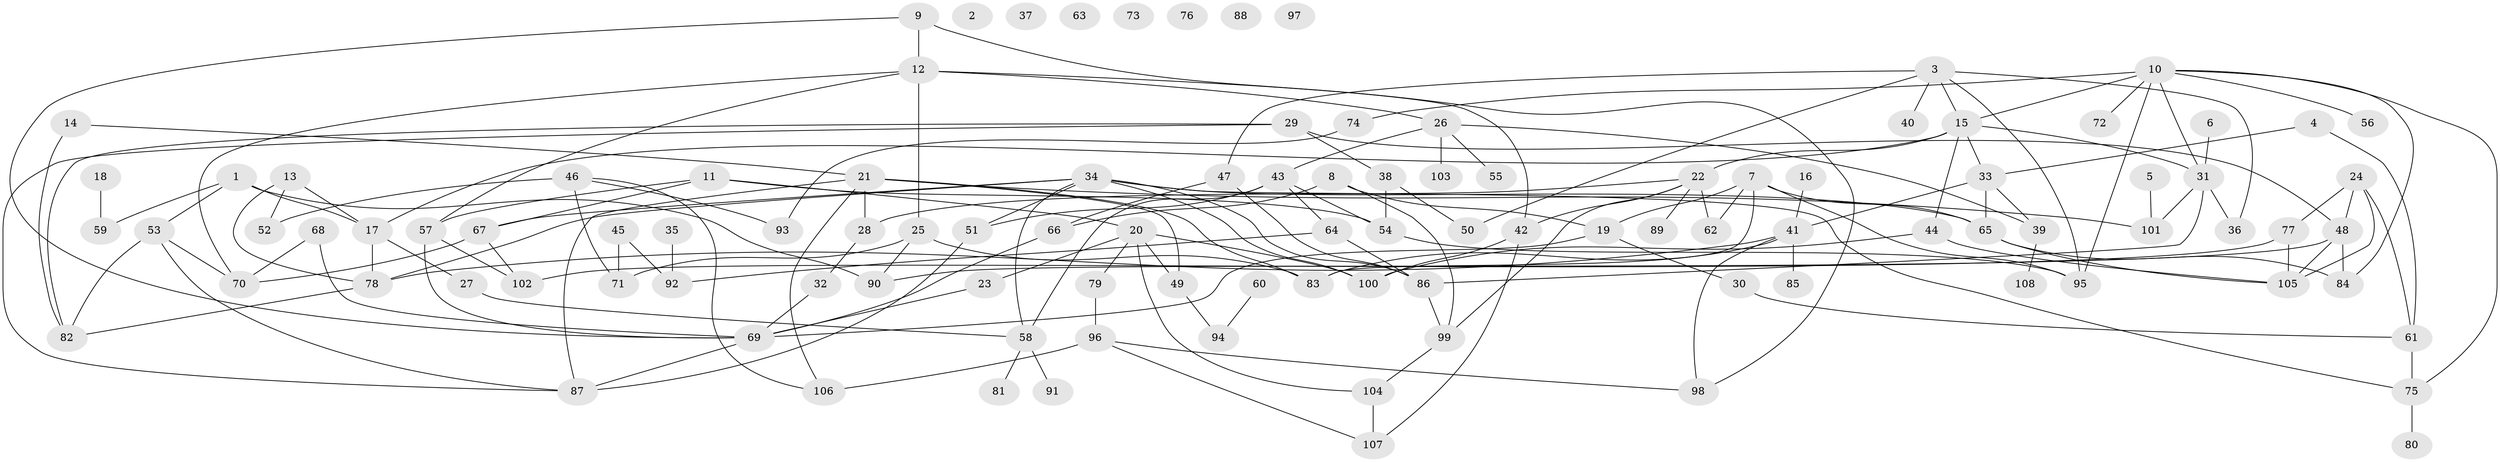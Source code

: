 // Generated by graph-tools (version 1.1) at 2025/25/03/09/25 03:25:24]
// undirected, 108 vertices, 169 edges
graph export_dot {
graph [start="1"]
  node [color=gray90,style=filled];
  1;
  2;
  3;
  4;
  5;
  6;
  7;
  8;
  9;
  10;
  11;
  12;
  13;
  14;
  15;
  16;
  17;
  18;
  19;
  20;
  21;
  22;
  23;
  24;
  25;
  26;
  27;
  28;
  29;
  30;
  31;
  32;
  33;
  34;
  35;
  36;
  37;
  38;
  39;
  40;
  41;
  42;
  43;
  44;
  45;
  46;
  47;
  48;
  49;
  50;
  51;
  52;
  53;
  54;
  55;
  56;
  57;
  58;
  59;
  60;
  61;
  62;
  63;
  64;
  65;
  66;
  67;
  68;
  69;
  70;
  71;
  72;
  73;
  74;
  75;
  76;
  77;
  78;
  79;
  80;
  81;
  82;
  83;
  84;
  85;
  86;
  87;
  88;
  89;
  90;
  91;
  92;
  93;
  94;
  95;
  96;
  97;
  98;
  99;
  100;
  101;
  102;
  103;
  104;
  105;
  106;
  107;
  108;
  1 -- 17;
  1 -- 53;
  1 -- 59;
  1 -- 90;
  3 -- 15;
  3 -- 36;
  3 -- 40;
  3 -- 47;
  3 -- 50;
  3 -- 95;
  4 -- 33;
  4 -- 61;
  5 -- 101;
  6 -- 31;
  7 -- 19;
  7 -- 62;
  7 -- 65;
  7 -- 83;
  7 -- 95;
  8 -- 19;
  8 -- 66;
  8 -- 99;
  9 -- 12;
  9 -- 69;
  9 -- 98;
  10 -- 15;
  10 -- 31;
  10 -- 56;
  10 -- 72;
  10 -- 74;
  10 -- 75;
  10 -- 84;
  10 -- 95;
  11 -- 20;
  11 -- 54;
  11 -- 57;
  11 -- 67;
  12 -- 25;
  12 -- 26;
  12 -- 42;
  12 -- 57;
  12 -- 70;
  13 -- 17;
  13 -- 52;
  13 -- 78;
  14 -- 21;
  14 -- 82;
  15 -- 17;
  15 -- 22;
  15 -- 31;
  15 -- 33;
  15 -- 44;
  16 -- 41;
  17 -- 27;
  17 -- 78;
  18 -- 59;
  19 -- 30;
  19 -- 69;
  20 -- 23;
  20 -- 49;
  20 -- 79;
  20 -- 100;
  20 -- 104;
  21 -- 28;
  21 -- 49;
  21 -- 83;
  21 -- 87;
  21 -- 101;
  21 -- 106;
  22 -- 28;
  22 -- 42;
  22 -- 62;
  22 -- 89;
  22 -- 99;
  23 -- 69;
  24 -- 48;
  24 -- 61;
  24 -- 77;
  24 -- 105;
  25 -- 71;
  25 -- 83;
  25 -- 90;
  26 -- 39;
  26 -- 43;
  26 -- 55;
  26 -- 103;
  27 -- 58;
  28 -- 32;
  29 -- 38;
  29 -- 48;
  29 -- 82;
  29 -- 87;
  30 -- 61;
  31 -- 36;
  31 -- 86;
  31 -- 101;
  32 -- 69;
  33 -- 39;
  33 -- 41;
  33 -- 65;
  34 -- 51;
  34 -- 58;
  34 -- 65;
  34 -- 67;
  34 -- 75;
  34 -- 78;
  34 -- 86;
  34 -- 100;
  35 -- 92;
  38 -- 50;
  38 -- 54;
  39 -- 108;
  41 -- 78;
  41 -- 83;
  41 -- 85;
  41 -- 98;
  42 -- 100;
  42 -- 107;
  43 -- 51;
  43 -- 54;
  43 -- 58;
  43 -- 64;
  44 -- 100;
  44 -- 105;
  45 -- 71;
  45 -- 92;
  46 -- 52;
  46 -- 71;
  46 -- 93;
  46 -- 106;
  47 -- 66;
  47 -- 86;
  48 -- 84;
  48 -- 90;
  48 -- 105;
  49 -- 94;
  51 -- 87;
  53 -- 70;
  53 -- 82;
  53 -- 87;
  54 -- 95;
  57 -- 69;
  57 -- 102;
  58 -- 81;
  58 -- 91;
  60 -- 94;
  61 -- 75;
  64 -- 86;
  64 -- 92;
  65 -- 84;
  65 -- 105;
  66 -- 69;
  67 -- 70;
  67 -- 102;
  68 -- 69;
  68 -- 70;
  69 -- 87;
  74 -- 93;
  75 -- 80;
  77 -- 102;
  77 -- 105;
  78 -- 82;
  79 -- 96;
  86 -- 99;
  96 -- 98;
  96 -- 106;
  96 -- 107;
  99 -- 104;
  104 -- 107;
}
